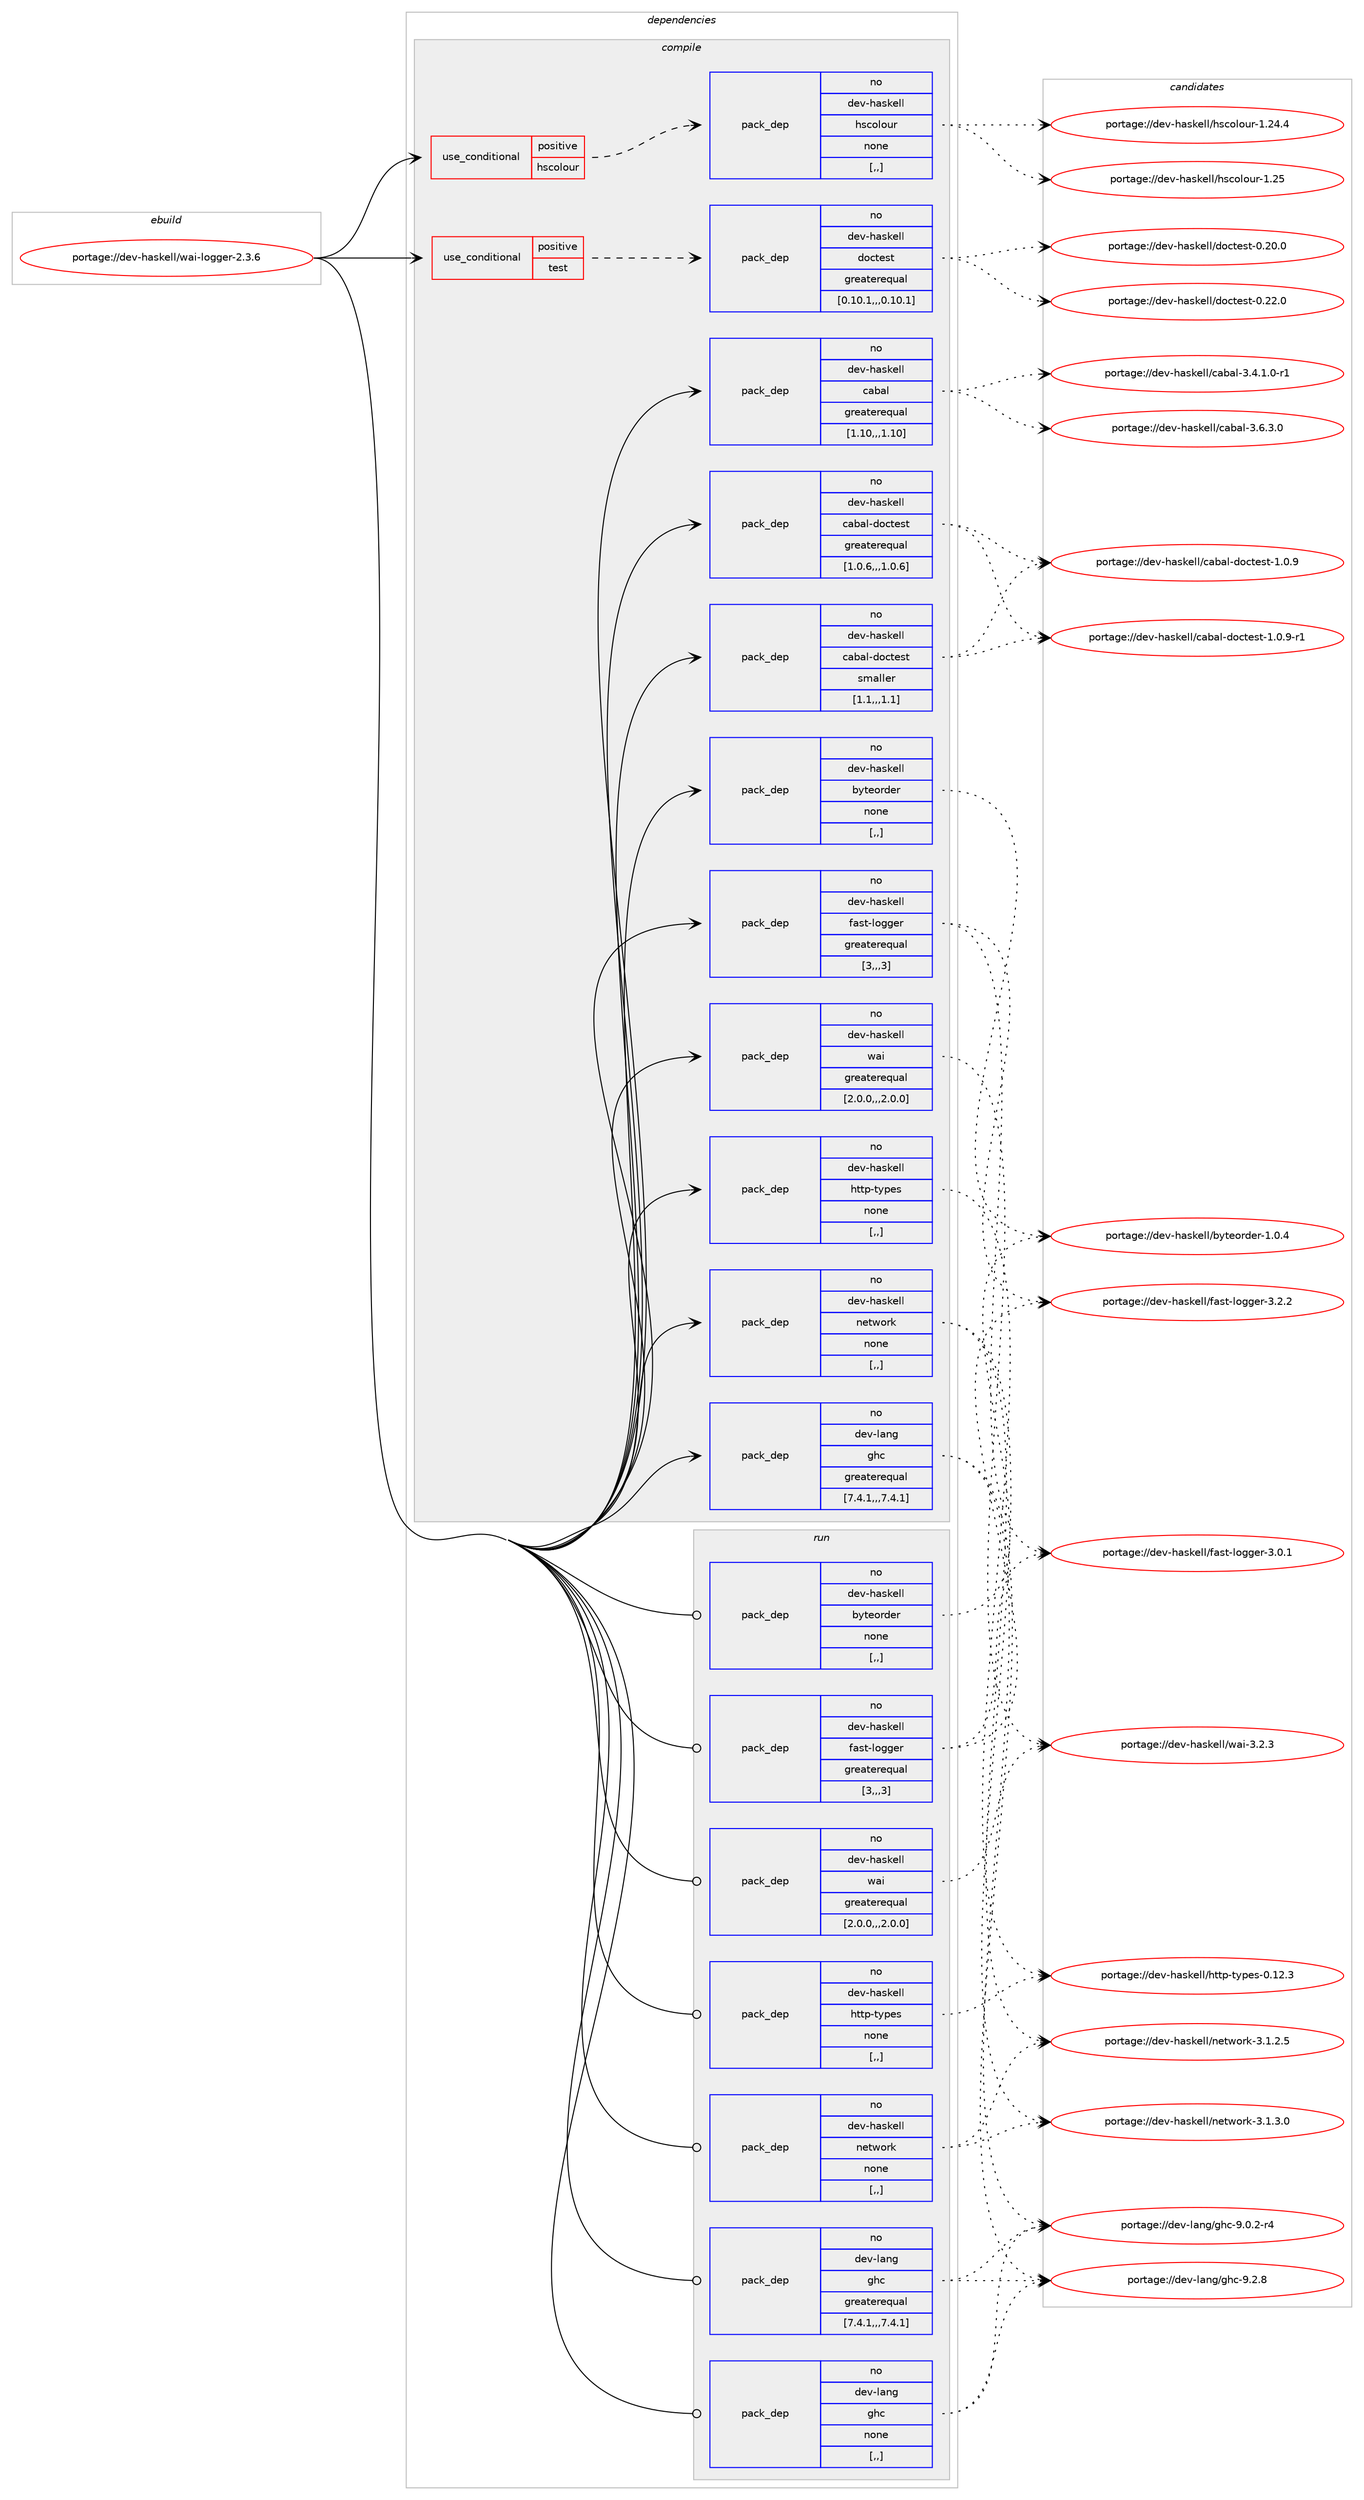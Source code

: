 digraph prolog {

# *************
# Graph options
# *************

newrank=true;
concentrate=true;
compound=true;
graph [rankdir=LR,fontname=Helvetica,fontsize=10,ranksep=1.5];#, ranksep=2.5, nodesep=0.2];
edge  [arrowhead=vee];
node  [fontname=Helvetica,fontsize=10];

# **********
# The ebuild
# **********

subgraph cluster_leftcol {
color=gray;
rank=same;
label=<<i>ebuild</i>>;
id [label="portage://dev-haskell/wai-logger-2.3.6", color=red, width=4, href="../dev-haskell/wai-logger-2.3.6.svg"];
}

# ****************
# The dependencies
# ****************

subgraph cluster_midcol {
color=gray;
label=<<i>dependencies</i>>;
subgraph cluster_compile {
fillcolor="#eeeeee";
style=filled;
label=<<i>compile</i>>;
subgraph cond20697 {
dependency88646 [label=<<TABLE BORDER="0" CELLBORDER="1" CELLSPACING="0" CELLPADDING="4"><TR><TD ROWSPAN="3" CELLPADDING="10">use_conditional</TD></TR><TR><TD>positive</TD></TR><TR><TD>hscolour</TD></TR></TABLE>>, shape=none, color=red];
subgraph pack66927 {
dependency88647 [label=<<TABLE BORDER="0" CELLBORDER="1" CELLSPACING="0" CELLPADDING="4" WIDTH="220"><TR><TD ROWSPAN="6" CELLPADDING="30">pack_dep</TD></TR><TR><TD WIDTH="110">no</TD></TR><TR><TD>dev-haskell</TD></TR><TR><TD>hscolour</TD></TR><TR><TD>none</TD></TR><TR><TD>[,,]</TD></TR></TABLE>>, shape=none, color=blue];
}
dependency88646:e -> dependency88647:w [weight=20,style="dashed",arrowhead="vee"];
}
id:e -> dependency88646:w [weight=20,style="solid",arrowhead="vee"];
subgraph cond20698 {
dependency88648 [label=<<TABLE BORDER="0" CELLBORDER="1" CELLSPACING="0" CELLPADDING="4"><TR><TD ROWSPAN="3" CELLPADDING="10">use_conditional</TD></TR><TR><TD>positive</TD></TR><TR><TD>test</TD></TR></TABLE>>, shape=none, color=red];
subgraph pack66928 {
dependency88649 [label=<<TABLE BORDER="0" CELLBORDER="1" CELLSPACING="0" CELLPADDING="4" WIDTH="220"><TR><TD ROWSPAN="6" CELLPADDING="30">pack_dep</TD></TR><TR><TD WIDTH="110">no</TD></TR><TR><TD>dev-haskell</TD></TR><TR><TD>doctest</TD></TR><TR><TD>greaterequal</TD></TR><TR><TD>[0.10.1,,,0.10.1]</TD></TR></TABLE>>, shape=none, color=blue];
}
dependency88648:e -> dependency88649:w [weight=20,style="dashed",arrowhead="vee"];
}
id:e -> dependency88648:w [weight=20,style="solid",arrowhead="vee"];
subgraph pack66929 {
dependency88650 [label=<<TABLE BORDER="0" CELLBORDER="1" CELLSPACING="0" CELLPADDING="4" WIDTH="220"><TR><TD ROWSPAN="6" CELLPADDING="30">pack_dep</TD></TR><TR><TD WIDTH="110">no</TD></TR><TR><TD>dev-haskell</TD></TR><TR><TD>byteorder</TD></TR><TR><TD>none</TD></TR><TR><TD>[,,]</TD></TR></TABLE>>, shape=none, color=blue];
}
id:e -> dependency88650:w [weight=20,style="solid",arrowhead="vee"];
subgraph pack66930 {
dependency88651 [label=<<TABLE BORDER="0" CELLBORDER="1" CELLSPACING="0" CELLPADDING="4" WIDTH="220"><TR><TD ROWSPAN="6" CELLPADDING="30">pack_dep</TD></TR><TR><TD WIDTH="110">no</TD></TR><TR><TD>dev-haskell</TD></TR><TR><TD>cabal</TD></TR><TR><TD>greaterequal</TD></TR><TR><TD>[1.10,,,1.10]</TD></TR></TABLE>>, shape=none, color=blue];
}
id:e -> dependency88651:w [weight=20,style="solid",arrowhead="vee"];
subgraph pack66931 {
dependency88652 [label=<<TABLE BORDER="0" CELLBORDER="1" CELLSPACING="0" CELLPADDING="4" WIDTH="220"><TR><TD ROWSPAN="6" CELLPADDING="30">pack_dep</TD></TR><TR><TD WIDTH="110">no</TD></TR><TR><TD>dev-haskell</TD></TR><TR><TD>cabal-doctest</TD></TR><TR><TD>greaterequal</TD></TR><TR><TD>[1.0.6,,,1.0.6]</TD></TR></TABLE>>, shape=none, color=blue];
}
id:e -> dependency88652:w [weight=20,style="solid",arrowhead="vee"];
subgraph pack66932 {
dependency88653 [label=<<TABLE BORDER="0" CELLBORDER="1" CELLSPACING="0" CELLPADDING="4" WIDTH="220"><TR><TD ROWSPAN="6" CELLPADDING="30">pack_dep</TD></TR><TR><TD WIDTH="110">no</TD></TR><TR><TD>dev-haskell</TD></TR><TR><TD>cabal-doctest</TD></TR><TR><TD>smaller</TD></TR><TR><TD>[1.1,,,1.1]</TD></TR></TABLE>>, shape=none, color=blue];
}
id:e -> dependency88653:w [weight=20,style="solid",arrowhead="vee"];
subgraph pack66933 {
dependency88654 [label=<<TABLE BORDER="0" CELLBORDER="1" CELLSPACING="0" CELLPADDING="4" WIDTH="220"><TR><TD ROWSPAN="6" CELLPADDING="30">pack_dep</TD></TR><TR><TD WIDTH="110">no</TD></TR><TR><TD>dev-haskell</TD></TR><TR><TD>fast-logger</TD></TR><TR><TD>greaterequal</TD></TR><TR><TD>[3,,,3]</TD></TR></TABLE>>, shape=none, color=blue];
}
id:e -> dependency88654:w [weight=20,style="solid",arrowhead="vee"];
subgraph pack66934 {
dependency88655 [label=<<TABLE BORDER="0" CELLBORDER="1" CELLSPACING="0" CELLPADDING="4" WIDTH="220"><TR><TD ROWSPAN="6" CELLPADDING="30">pack_dep</TD></TR><TR><TD WIDTH="110">no</TD></TR><TR><TD>dev-haskell</TD></TR><TR><TD>http-types</TD></TR><TR><TD>none</TD></TR><TR><TD>[,,]</TD></TR></TABLE>>, shape=none, color=blue];
}
id:e -> dependency88655:w [weight=20,style="solid",arrowhead="vee"];
subgraph pack66935 {
dependency88656 [label=<<TABLE BORDER="0" CELLBORDER="1" CELLSPACING="0" CELLPADDING="4" WIDTH="220"><TR><TD ROWSPAN="6" CELLPADDING="30">pack_dep</TD></TR><TR><TD WIDTH="110">no</TD></TR><TR><TD>dev-haskell</TD></TR><TR><TD>network</TD></TR><TR><TD>none</TD></TR><TR><TD>[,,]</TD></TR></TABLE>>, shape=none, color=blue];
}
id:e -> dependency88656:w [weight=20,style="solid",arrowhead="vee"];
subgraph pack66936 {
dependency88657 [label=<<TABLE BORDER="0" CELLBORDER="1" CELLSPACING="0" CELLPADDING="4" WIDTH="220"><TR><TD ROWSPAN="6" CELLPADDING="30">pack_dep</TD></TR><TR><TD WIDTH="110">no</TD></TR><TR><TD>dev-haskell</TD></TR><TR><TD>wai</TD></TR><TR><TD>greaterequal</TD></TR><TR><TD>[2.0.0,,,2.0.0]</TD></TR></TABLE>>, shape=none, color=blue];
}
id:e -> dependency88657:w [weight=20,style="solid",arrowhead="vee"];
subgraph pack66937 {
dependency88658 [label=<<TABLE BORDER="0" CELLBORDER="1" CELLSPACING="0" CELLPADDING="4" WIDTH="220"><TR><TD ROWSPAN="6" CELLPADDING="30">pack_dep</TD></TR><TR><TD WIDTH="110">no</TD></TR><TR><TD>dev-lang</TD></TR><TR><TD>ghc</TD></TR><TR><TD>greaterequal</TD></TR><TR><TD>[7.4.1,,,7.4.1]</TD></TR></TABLE>>, shape=none, color=blue];
}
id:e -> dependency88658:w [weight=20,style="solid",arrowhead="vee"];
}
subgraph cluster_compileandrun {
fillcolor="#eeeeee";
style=filled;
label=<<i>compile and run</i>>;
}
subgraph cluster_run {
fillcolor="#eeeeee";
style=filled;
label=<<i>run</i>>;
subgraph pack66938 {
dependency88659 [label=<<TABLE BORDER="0" CELLBORDER="1" CELLSPACING="0" CELLPADDING="4" WIDTH="220"><TR><TD ROWSPAN="6" CELLPADDING="30">pack_dep</TD></TR><TR><TD WIDTH="110">no</TD></TR><TR><TD>dev-haskell</TD></TR><TR><TD>byteorder</TD></TR><TR><TD>none</TD></TR><TR><TD>[,,]</TD></TR></TABLE>>, shape=none, color=blue];
}
id:e -> dependency88659:w [weight=20,style="solid",arrowhead="odot"];
subgraph pack66939 {
dependency88660 [label=<<TABLE BORDER="0" CELLBORDER="1" CELLSPACING="0" CELLPADDING="4" WIDTH="220"><TR><TD ROWSPAN="6" CELLPADDING="30">pack_dep</TD></TR><TR><TD WIDTH="110">no</TD></TR><TR><TD>dev-haskell</TD></TR><TR><TD>fast-logger</TD></TR><TR><TD>greaterequal</TD></TR><TR><TD>[3,,,3]</TD></TR></TABLE>>, shape=none, color=blue];
}
id:e -> dependency88660:w [weight=20,style="solid",arrowhead="odot"];
subgraph pack66940 {
dependency88661 [label=<<TABLE BORDER="0" CELLBORDER="1" CELLSPACING="0" CELLPADDING="4" WIDTH="220"><TR><TD ROWSPAN="6" CELLPADDING="30">pack_dep</TD></TR><TR><TD WIDTH="110">no</TD></TR><TR><TD>dev-haskell</TD></TR><TR><TD>http-types</TD></TR><TR><TD>none</TD></TR><TR><TD>[,,]</TD></TR></TABLE>>, shape=none, color=blue];
}
id:e -> dependency88661:w [weight=20,style="solid",arrowhead="odot"];
subgraph pack66941 {
dependency88662 [label=<<TABLE BORDER="0" CELLBORDER="1" CELLSPACING="0" CELLPADDING="4" WIDTH="220"><TR><TD ROWSPAN="6" CELLPADDING="30">pack_dep</TD></TR><TR><TD WIDTH="110">no</TD></TR><TR><TD>dev-haskell</TD></TR><TR><TD>network</TD></TR><TR><TD>none</TD></TR><TR><TD>[,,]</TD></TR></TABLE>>, shape=none, color=blue];
}
id:e -> dependency88662:w [weight=20,style="solid",arrowhead="odot"];
subgraph pack66942 {
dependency88663 [label=<<TABLE BORDER="0" CELLBORDER="1" CELLSPACING="0" CELLPADDING="4" WIDTH="220"><TR><TD ROWSPAN="6" CELLPADDING="30">pack_dep</TD></TR><TR><TD WIDTH="110">no</TD></TR><TR><TD>dev-haskell</TD></TR><TR><TD>wai</TD></TR><TR><TD>greaterequal</TD></TR><TR><TD>[2.0.0,,,2.0.0]</TD></TR></TABLE>>, shape=none, color=blue];
}
id:e -> dependency88663:w [weight=20,style="solid",arrowhead="odot"];
subgraph pack66943 {
dependency88664 [label=<<TABLE BORDER="0" CELLBORDER="1" CELLSPACING="0" CELLPADDING="4" WIDTH="220"><TR><TD ROWSPAN="6" CELLPADDING="30">pack_dep</TD></TR><TR><TD WIDTH="110">no</TD></TR><TR><TD>dev-lang</TD></TR><TR><TD>ghc</TD></TR><TR><TD>greaterequal</TD></TR><TR><TD>[7.4.1,,,7.4.1]</TD></TR></TABLE>>, shape=none, color=blue];
}
id:e -> dependency88664:w [weight=20,style="solid",arrowhead="odot"];
subgraph pack66944 {
dependency88665 [label=<<TABLE BORDER="0" CELLBORDER="1" CELLSPACING="0" CELLPADDING="4" WIDTH="220"><TR><TD ROWSPAN="6" CELLPADDING="30">pack_dep</TD></TR><TR><TD WIDTH="110">no</TD></TR><TR><TD>dev-lang</TD></TR><TR><TD>ghc</TD></TR><TR><TD>none</TD></TR><TR><TD>[,,]</TD></TR></TABLE>>, shape=none, color=blue];
}
id:e -> dependency88665:w [weight=20,style="solid",arrowhead="odot"];
}
}

# **************
# The candidates
# **************

subgraph cluster_choices {
rank=same;
color=gray;
label=<<i>candidates</i>>;

subgraph choice66927 {
color=black;
nodesep=1;
choice1001011184510497115107101108108471041159911110811111711445494650524652 [label="portage://dev-haskell/hscolour-1.24.4", color=red, width=4,href="../dev-haskell/hscolour-1.24.4.svg"];
choice100101118451049711510710110810847104115991111081111171144549465053 [label="portage://dev-haskell/hscolour-1.25", color=red, width=4,href="../dev-haskell/hscolour-1.25.svg"];
dependency88647:e -> choice1001011184510497115107101108108471041159911110811111711445494650524652:w [style=dotted,weight="100"];
dependency88647:e -> choice100101118451049711510710110810847104115991111081111171144549465053:w [style=dotted,weight="100"];
}
subgraph choice66928 {
color=black;
nodesep=1;
choice1001011184510497115107101108108471001119911610111511645484650484648 [label="portage://dev-haskell/doctest-0.20.0", color=red, width=4,href="../dev-haskell/doctest-0.20.0.svg"];
choice1001011184510497115107101108108471001119911610111511645484650504648 [label="portage://dev-haskell/doctest-0.22.0", color=red, width=4,href="../dev-haskell/doctest-0.22.0.svg"];
dependency88649:e -> choice1001011184510497115107101108108471001119911610111511645484650484648:w [style=dotted,weight="100"];
dependency88649:e -> choice1001011184510497115107101108108471001119911610111511645484650504648:w [style=dotted,weight="100"];
}
subgraph choice66929 {
color=black;
nodesep=1;
choice10010111845104971151071011081084798121116101111114100101114454946484652 [label="portage://dev-haskell/byteorder-1.0.4", color=red, width=4,href="../dev-haskell/byteorder-1.0.4.svg"];
dependency88650:e -> choice10010111845104971151071011081084798121116101111114100101114454946484652:w [style=dotted,weight="100"];
}
subgraph choice66930 {
color=black;
nodesep=1;
choice1001011184510497115107101108108479997989710845514652464946484511449 [label="portage://dev-haskell/cabal-3.4.1.0-r1", color=red, width=4,href="../dev-haskell/cabal-3.4.1.0-r1.svg"];
choice100101118451049711510710110810847999798971084551465446514648 [label="portage://dev-haskell/cabal-3.6.3.0", color=red, width=4,href="../dev-haskell/cabal-3.6.3.0.svg"];
dependency88651:e -> choice1001011184510497115107101108108479997989710845514652464946484511449:w [style=dotted,weight="100"];
dependency88651:e -> choice100101118451049711510710110810847999798971084551465446514648:w [style=dotted,weight="100"];
}
subgraph choice66931 {
color=black;
nodesep=1;
choice100101118451049711510710110810847999798971084510011199116101115116454946484657 [label="portage://dev-haskell/cabal-doctest-1.0.9", color=red, width=4,href="../dev-haskell/cabal-doctest-1.0.9.svg"];
choice1001011184510497115107101108108479997989710845100111991161011151164549464846574511449 [label="portage://dev-haskell/cabal-doctest-1.0.9-r1", color=red, width=4,href="../dev-haskell/cabal-doctest-1.0.9-r1.svg"];
dependency88652:e -> choice100101118451049711510710110810847999798971084510011199116101115116454946484657:w [style=dotted,weight="100"];
dependency88652:e -> choice1001011184510497115107101108108479997989710845100111991161011151164549464846574511449:w [style=dotted,weight="100"];
}
subgraph choice66932 {
color=black;
nodesep=1;
choice100101118451049711510710110810847999798971084510011199116101115116454946484657 [label="portage://dev-haskell/cabal-doctest-1.0.9", color=red, width=4,href="../dev-haskell/cabal-doctest-1.0.9.svg"];
choice1001011184510497115107101108108479997989710845100111991161011151164549464846574511449 [label="portage://dev-haskell/cabal-doctest-1.0.9-r1", color=red, width=4,href="../dev-haskell/cabal-doctest-1.0.9-r1.svg"];
dependency88653:e -> choice100101118451049711510710110810847999798971084510011199116101115116454946484657:w [style=dotted,weight="100"];
dependency88653:e -> choice1001011184510497115107101108108479997989710845100111991161011151164549464846574511449:w [style=dotted,weight="100"];
}
subgraph choice66933 {
color=black;
nodesep=1;
choice1001011184510497115107101108108471029711511645108111103103101114455146484649 [label="portage://dev-haskell/fast-logger-3.0.1", color=red, width=4,href="../dev-haskell/fast-logger-3.0.1.svg"];
choice1001011184510497115107101108108471029711511645108111103103101114455146504650 [label="portage://dev-haskell/fast-logger-3.2.2", color=red, width=4,href="../dev-haskell/fast-logger-3.2.2.svg"];
dependency88654:e -> choice1001011184510497115107101108108471029711511645108111103103101114455146484649:w [style=dotted,weight="100"];
dependency88654:e -> choice1001011184510497115107101108108471029711511645108111103103101114455146504650:w [style=dotted,weight="100"];
}
subgraph choice66934 {
color=black;
nodesep=1;
choice1001011184510497115107101108108471041161161124511612111210111545484649504651 [label="portage://dev-haskell/http-types-0.12.3", color=red, width=4,href="../dev-haskell/http-types-0.12.3.svg"];
dependency88655:e -> choice1001011184510497115107101108108471041161161124511612111210111545484649504651:w [style=dotted,weight="100"];
}
subgraph choice66935 {
color=black;
nodesep=1;
choice1001011184510497115107101108108471101011161191111141074551464946504653 [label="portage://dev-haskell/network-3.1.2.5", color=red, width=4,href="../dev-haskell/network-3.1.2.5.svg"];
choice1001011184510497115107101108108471101011161191111141074551464946514648 [label="portage://dev-haskell/network-3.1.3.0", color=red, width=4,href="../dev-haskell/network-3.1.3.0.svg"];
dependency88656:e -> choice1001011184510497115107101108108471101011161191111141074551464946504653:w [style=dotted,weight="100"];
dependency88656:e -> choice1001011184510497115107101108108471101011161191111141074551464946514648:w [style=dotted,weight="100"];
}
subgraph choice66936 {
color=black;
nodesep=1;
choice10010111845104971151071011081084711997105455146504651 [label="portage://dev-haskell/wai-3.2.3", color=red, width=4,href="../dev-haskell/wai-3.2.3.svg"];
dependency88657:e -> choice10010111845104971151071011081084711997105455146504651:w [style=dotted,weight="100"];
}
subgraph choice66937 {
color=black;
nodesep=1;
choice100101118451089711010347103104994557464846504511452 [label="portage://dev-lang/ghc-9.0.2-r4", color=red, width=4,href="../dev-lang/ghc-9.0.2-r4.svg"];
choice10010111845108971101034710310499455746504656 [label="portage://dev-lang/ghc-9.2.8", color=red, width=4,href="../dev-lang/ghc-9.2.8.svg"];
dependency88658:e -> choice100101118451089711010347103104994557464846504511452:w [style=dotted,weight="100"];
dependency88658:e -> choice10010111845108971101034710310499455746504656:w [style=dotted,weight="100"];
}
subgraph choice66938 {
color=black;
nodesep=1;
choice10010111845104971151071011081084798121116101111114100101114454946484652 [label="portage://dev-haskell/byteorder-1.0.4", color=red, width=4,href="../dev-haskell/byteorder-1.0.4.svg"];
dependency88659:e -> choice10010111845104971151071011081084798121116101111114100101114454946484652:w [style=dotted,weight="100"];
}
subgraph choice66939 {
color=black;
nodesep=1;
choice1001011184510497115107101108108471029711511645108111103103101114455146484649 [label="portage://dev-haskell/fast-logger-3.0.1", color=red, width=4,href="../dev-haskell/fast-logger-3.0.1.svg"];
choice1001011184510497115107101108108471029711511645108111103103101114455146504650 [label="portage://dev-haskell/fast-logger-3.2.2", color=red, width=4,href="../dev-haskell/fast-logger-3.2.2.svg"];
dependency88660:e -> choice1001011184510497115107101108108471029711511645108111103103101114455146484649:w [style=dotted,weight="100"];
dependency88660:e -> choice1001011184510497115107101108108471029711511645108111103103101114455146504650:w [style=dotted,weight="100"];
}
subgraph choice66940 {
color=black;
nodesep=1;
choice1001011184510497115107101108108471041161161124511612111210111545484649504651 [label="portage://dev-haskell/http-types-0.12.3", color=red, width=4,href="../dev-haskell/http-types-0.12.3.svg"];
dependency88661:e -> choice1001011184510497115107101108108471041161161124511612111210111545484649504651:w [style=dotted,weight="100"];
}
subgraph choice66941 {
color=black;
nodesep=1;
choice1001011184510497115107101108108471101011161191111141074551464946504653 [label="portage://dev-haskell/network-3.1.2.5", color=red, width=4,href="../dev-haskell/network-3.1.2.5.svg"];
choice1001011184510497115107101108108471101011161191111141074551464946514648 [label="portage://dev-haskell/network-3.1.3.0", color=red, width=4,href="../dev-haskell/network-3.1.3.0.svg"];
dependency88662:e -> choice1001011184510497115107101108108471101011161191111141074551464946504653:w [style=dotted,weight="100"];
dependency88662:e -> choice1001011184510497115107101108108471101011161191111141074551464946514648:w [style=dotted,weight="100"];
}
subgraph choice66942 {
color=black;
nodesep=1;
choice10010111845104971151071011081084711997105455146504651 [label="portage://dev-haskell/wai-3.2.3", color=red, width=4,href="../dev-haskell/wai-3.2.3.svg"];
dependency88663:e -> choice10010111845104971151071011081084711997105455146504651:w [style=dotted,weight="100"];
}
subgraph choice66943 {
color=black;
nodesep=1;
choice100101118451089711010347103104994557464846504511452 [label="portage://dev-lang/ghc-9.0.2-r4", color=red, width=4,href="../dev-lang/ghc-9.0.2-r4.svg"];
choice10010111845108971101034710310499455746504656 [label="portage://dev-lang/ghc-9.2.8", color=red, width=4,href="../dev-lang/ghc-9.2.8.svg"];
dependency88664:e -> choice100101118451089711010347103104994557464846504511452:w [style=dotted,weight="100"];
dependency88664:e -> choice10010111845108971101034710310499455746504656:w [style=dotted,weight="100"];
}
subgraph choice66944 {
color=black;
nodesep=1;
choice100101118451089711010347103104994557464846504511452 [label="portage://dev-lang/ghc-9.0.2-r4", color=red, width=4,href="../dev-lang/ghc-9.0.2-r4.svg"];
choice10010111845108971101034710310499455746504656 [label="portage://dev-lang/ghc-9.2.8", color=red, width=4,href="../dev-lang/ghc-9.2.8.svg"];
dependency88665:e -> choice100101118451089711010347103104994557464846504511452:w [style=dotted,weight="100"];
dependency88665:e -> choice10010111845108971101034710310499455746504656:w [style=dotted,weight="100"];
}
}

}
